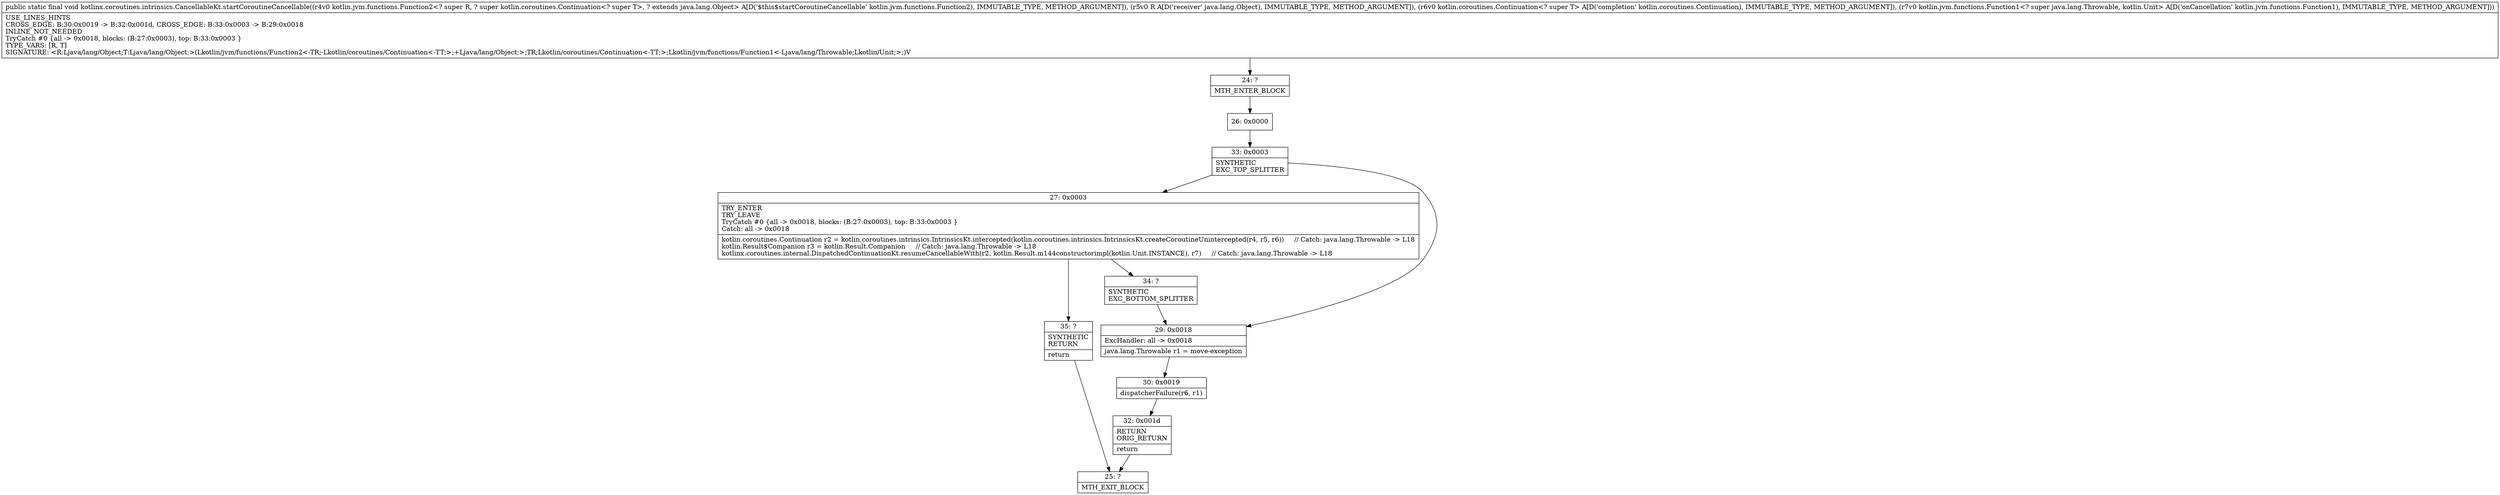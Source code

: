 digraph "CFG forkotlinx.coroutines.intrinsics.CancellableKt.startCoroutineCancellable(Lkotlin\/jvm\/functions\/Function2;Ljava\/lang\/Object;Lkotlin\/coroutines\/Continuation;Lkotlin\/jvm\/functions\/Function1;)V" {
Node_24 [shape=record,label="{24\:\ ?|MTH_ENTER_BLOCK\l}"];
Node_26 [shape=record,label="{26\:\ 0x0000}"];
Node_33 [shape=record,label="{33\:\ 0x0003|SYNTHETIC\lEXC_TOP_SPLITTER\l}"];
Node_27 [shape=record,label="{27\:\ 0x0003|TRY_ENTER\lTRY_LEAVE\lTryCatch #0 \{all \-\> 0x0018, blocks: (B:27:0x0003), top: B:33:0x0003 \}\lCatch: all \-\> 0x0018\l|kotlin.coroutines.Continuation r2 = kotlin.coroutines.intrinsics.IntrinsicsKt.intercepted(kotlin.coroutines.intrinsics.IntrinsicsKt.createCoroutineUnintercepted(r4, r5, r6))     \/\/ Catch: java.lang.Throwable \-\> L18\lkotlin.Result$Companion r3 = kotlin.Result.Companion     \/\/ Catch: java.lang.Throwable \-\> L18\lkotlinx.coroutines.internal.DispatchedContinuationKt.resumeCancellableWith(r2, kotlin.Result.m144constructorimpl(kotlin.Unit.INSTANCE), r7)     \/\/ Catch: java.lang.Throwable \-\> L18\l}"];
Node_34 [shape=record,label="{34\:\ ?|SYNTHETIC\lEXC_BOTTOM_SPLITTER\l}"];
Node_35 [shape=record,label="{35\:\ ?|SYNTHETIC\lRETURN\l|return\l}"];
Node_25 [shape=record,label="{25\:\ ?|MTH_EXIT_BLOCK\l}"];
Node_29 [shape=record,label="{29\:\ 0x0018|ExcHandler: all \-\> 0x0018\l|java.lang.Throwable r1 = move\-exception\l}"];
Node_30 [shape=record,label="{30\:\ 0x0019|dispatcherFailure(r6, r1)\l}"];
Node_32 [shape=record,label="{32\:\ 0x001d|RETURN\lORIG_RETURN\l|return\l}"];
MethodNode[shape=record,label="{public static final void kotlinx.coroutines.intrinsics.CancellableKt.startCoroutineCancellable((r4v0 kotlin.jvm.functions.Function2\<? super R, ? super kotlin.coroutines.Continuation\<? super T\>, ? extends java.lang.Object\> A[D('$this$startCoroutineCancellable' kotlin.jvm.functions.Function2), IMMUTABLE_TYPE, METHOD_ARGUMENT]), (r5v0 R A[D('receiver' java.lang.Object), IMMUTABLE_TYPE, METHOD_ARGUMENT]), (r6v0 kotlin.coroutines.Continuation\<? super T\> A[D('completion' kotlin.coroutines.Continuation), IMMUTABLE_TYPE, METHOD_ARGUMENT]), (r7v0 kotlin.jvm.functions.Function1\<? super java.lang.Throwable, kotlin.Unit\> A[D('onCancellation' kotlin.jvm.functions.Function1), IMMUTABLE_TYPE, METHOD_ARGUMENT]))  | USE_LINES_HINTS\lCROSS_EDGE: B:30:0x0019 \-\> B:32:0x001d, CROSS_EDGE: B:33:0x0003 \-\> B:29:0x0018\lINLINE_NOT_NEEDED\lTryCatch #0 \{all \-\> 0x0018, blocks: (B:27:0x0003), top: B:33:0x0003 \}\lTYPE_VARS: [R, T]\lSIGNATURE: \<R:Ljava\/lang\/Object;T:Ljava\/lang\/Object;\>(Lkotlin\/jvm\/functions\/Function2\<\-TR;\-Lkotlin\/coroutines\/Continuation\<\-TT;\>;+Ljava\/lang\/Object;\>;TR;Lkotlin\/coroutines\/Continuation\<\-TT;\>;Lkotlin\/jvm\/functions\/Function1\<\-Ljava\/lang\/Throwable;Lkotlin\/Unit;\>;)V\l}"];
MethodNode -> Node_24;Node_24 -> Node_26;
Node_26 -> Node_33;
Node_33 -> Node_27;
Node_33 -> Node_29;
Node_27 -> Node_34;
Node_27 -> Node_35;
Node_34 -> Node_29;
Node_35 -> Node_25;
Node_29 -> Node_30;
Node_30 -> Node_32;
Node_32 -> Node_25;
}

